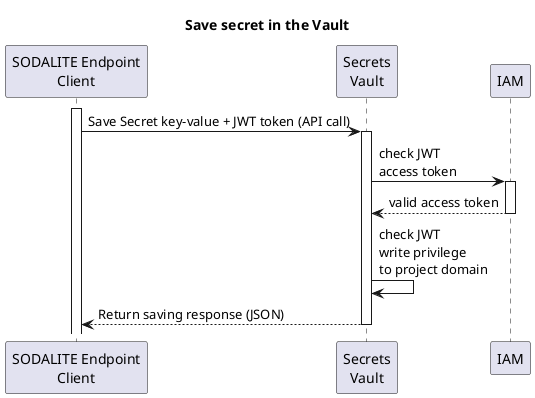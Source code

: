 @startuml
hide unlinked
title Save secret in the Vault
participant "SODALITE Endpoint\nClient" as client
participant "Secrets\nVault" as secretstore
participant "IAM" as IAM


activate client
client->secretstore: Save Secret key-value + JWT token (API call)
activate secretstore
secretstore->IAM: check JWT\naccess token
activate IAM
IAM-->secretstore: valid access token
deactivate IAM
secretstore->secretstore: check JWT\nwrite privilege\nto project domain
secretstore-->client: Return saving response (JSON)
deactivate secretstore


@enduml

